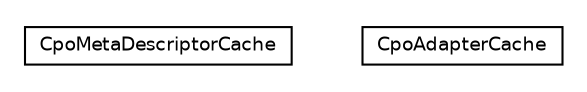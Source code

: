 #!/usr/local/bin/dot
#
# Class diagram 
# Generated by UmlGraph version 4.6 (http://www.spinellis.gr/sw/umlgraph)
#

digraph G {
	edge [fontname="Helvetica",fontsize=10,labelfontname="Helvetica",labelfontsize=10];
	node [fontname="Helvetica",fontsize=10,shape=plaintext];
	// org.synchronoss.cpo.cache.CpoMetaDescriptorCache
	c245 [label=<<table border="0" cellborder="1" cellspacing="0" cellpadding="2" port="p" href="./CpoMetaDescriptorCache.html">
		<tr><td><table border="0" cellspacing="0" cellpadding="1">
			<tr><td> CpoMetaDescriptorCache </td></tr>
		</table></td></tr>
		</table>>, fontname="Helvetica", fontcolor="black", fontsize=9.0];
	// org.synchronoss.cpo.cache.CpoAdapterCache
	c246 [label=<<table border="0" cellborder="1" cellspacing="0" cellpadding="2" port="p" href="./CpoAdapterCache.html">
		<tr><td><table border="0" cellspacing="0" cellpadding="1">
			<tr><td> CpoAdapterCache </td></tr>
		</table></td></tr>
		</table>>, fontname="Helvetica", fontcolor="black", fontsize=9.0];
}

